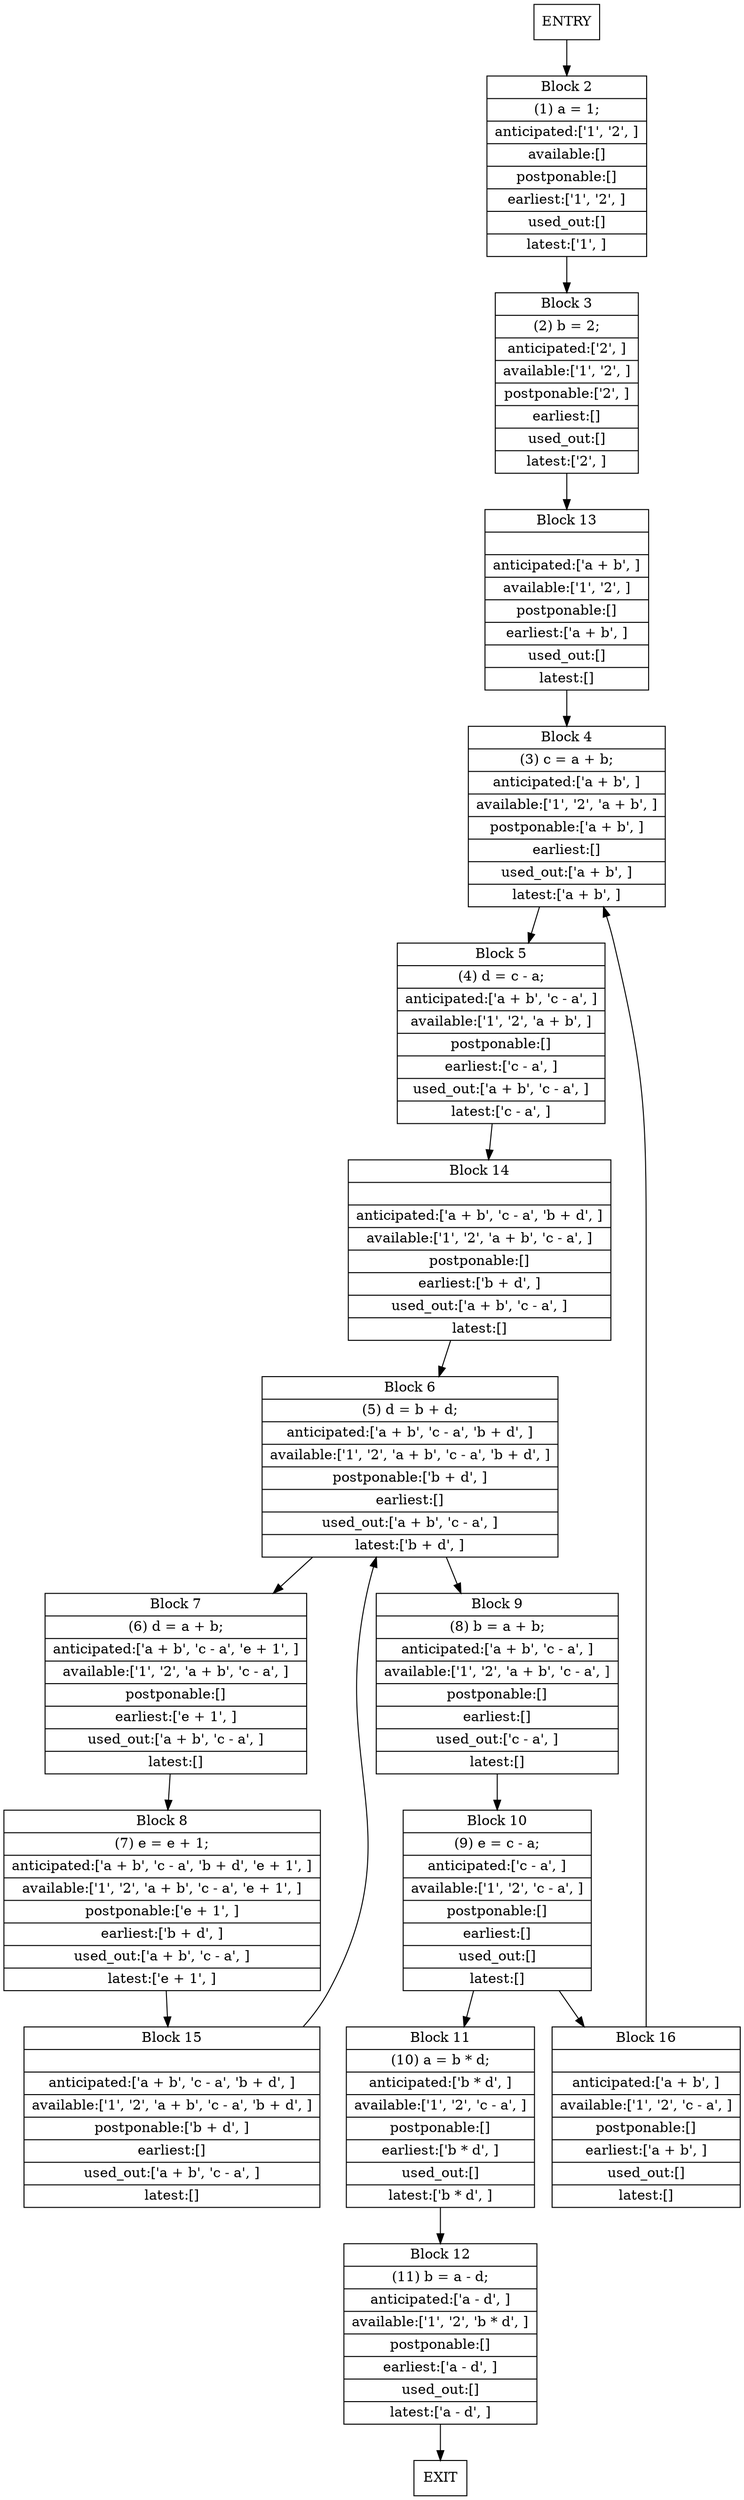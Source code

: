 digraph {
node [shape=record];
0 [label="ENTRY"];
1 [label="EXIT"];
2 [label=<{Block 2|(1) a = 1;|anticipated:['1', '2', ]|available:[]|postponable:[]|earliest:['1', '2', ]|used_out:[]|latest:['1', ]}>];
3 [label=<{Block 3|(2) b = 2;|anticipated:['2', ]|available:['1', '2', ]|postponable:['2', ]|earliest:[]|used_out:[]|latest:['2', ]}>];
4 [label=<{Block 4|(3) c = a + b;|anticipated:['a + b', ]|available:['1', '2', 'a + b', ]|postponable:['a + b', ]|earliest:[]|used_out:['a + b', ]|latest:['a + b', ]}>];
5 [label=<{Block 5|(4) d = c - a;|anticipated:['a + b', 'c - a', ]|available:['1', '2', 'a + b', ]|postponable:[]|earliest:['c - a', ]|used_out:['a + b', 'c - a', ]|latest:['c - a', ]}>];
6 [label=<{Block 6|(5) d = b + d;|anticipated:['a + b', 'c - a', 'b + d', ]|available:['1', '2', 'a + b', 'c - a', 'b + d', ]|postponable:['b + d', ]|earliest:[]|used_out:['a + b', 'c - a', ]|latest:['b + d', ]}>];
7 [label=<{Block 7|(6) d = a + b;|anticipated:['a + b', 'c - a', 'e + 1', ]|available:['1', '2', 'a + b', 'c - a', ]|postponable:[]|earliest:['e + 1', ]|used_out:['a + b', 'c - a', ]|latest:[]}>];
8 [label=<{Block 8|(7) e = e + 1;|anticipated:['a + b', 'c - a', 'b + d', 'e + 1', ]|available:['1', '2', 'a + b', 'c - a', 'e + 1', ]|postponable:['e + 1', ]|earliest:['b + d', ]|used_out:['a + b', 'c - a', ]|latest:['e + 1', ]}>];
9 [label=<{Block 9|(8) b = a + b;|anticipated:['a + b', 'c - a', ]|available:['1', '2', 'a + b', 'c - a', ]|postponable:[]|earliest:[]|used_out:['c - a', ]|latest:[]}>];
10 [label=<{Block 10|(9) e = c - a;|anticipated:['c - a', ]|available:['1', '2', 'c - a', ]|postponable:[]|earliest:[]|used_out:[]|latest:[]}>];
11 [label=<{Block 11|(10) a = b * d;|anticipated:['b * d', ]|available:['1', '2', 'c - a', ]|postponable:[]|earliest:['b * d', ]|used_out:[]|latest:['b * d', ]}>];
12 [label=<{Block 12|(11) b = a - d;|anticipated:['a - d', ]|available:['1', '2', 'b * d', ]|postponable:[]|earliest:['a - d', ]|used_out:[]|latest:['a - d', ]}>];
13 [label=<{Block 13||anticipated:['a + b', ]|available:['1', '2', ]|postponable:[]|earliest:['a + b', ]|used_out:[]|latest:[]}>];
14 [label=<{Block 14||anticipated:['a + b', 'c - a', 'b + d', ]|available:['1', '2', 'a + b', 'c - a', ]|postponable:[]|earliest:['b + d', ]|used_out:['a + b', 'c - a', ]|latest:[]}>];
15 [label=<{Block 15||anticipated:['a + b', 'c - a', 'b + d', ]|available:['1', '2', 'a + b', 'c - a', 'b + d', ]|postponable:['b + d', ]|earliest:[]|used_out:['a + b', 'c - a', ]|latest:[]}>];
16 [label=<{Block 16||anticipated:['a + b', ]|available:['1', '2', 'c - a', ]|postponable:[]|earliest:['a + b', ]|used_out:[]|latest:[]}>];
0 -> 2;
2 -> 3;
3 -> 13;
4 -> 5;
5 -> 14;
6 -> 7;
6 -> 9;
7 -> 8;
8 -> 15;
9 -> 10;
10 -> 16;
10 -> 11;
11 -> 12;
12 -> 1;
13 -> 4;
14 -> 6;
15 -> 6;
16 -> 4;
}
